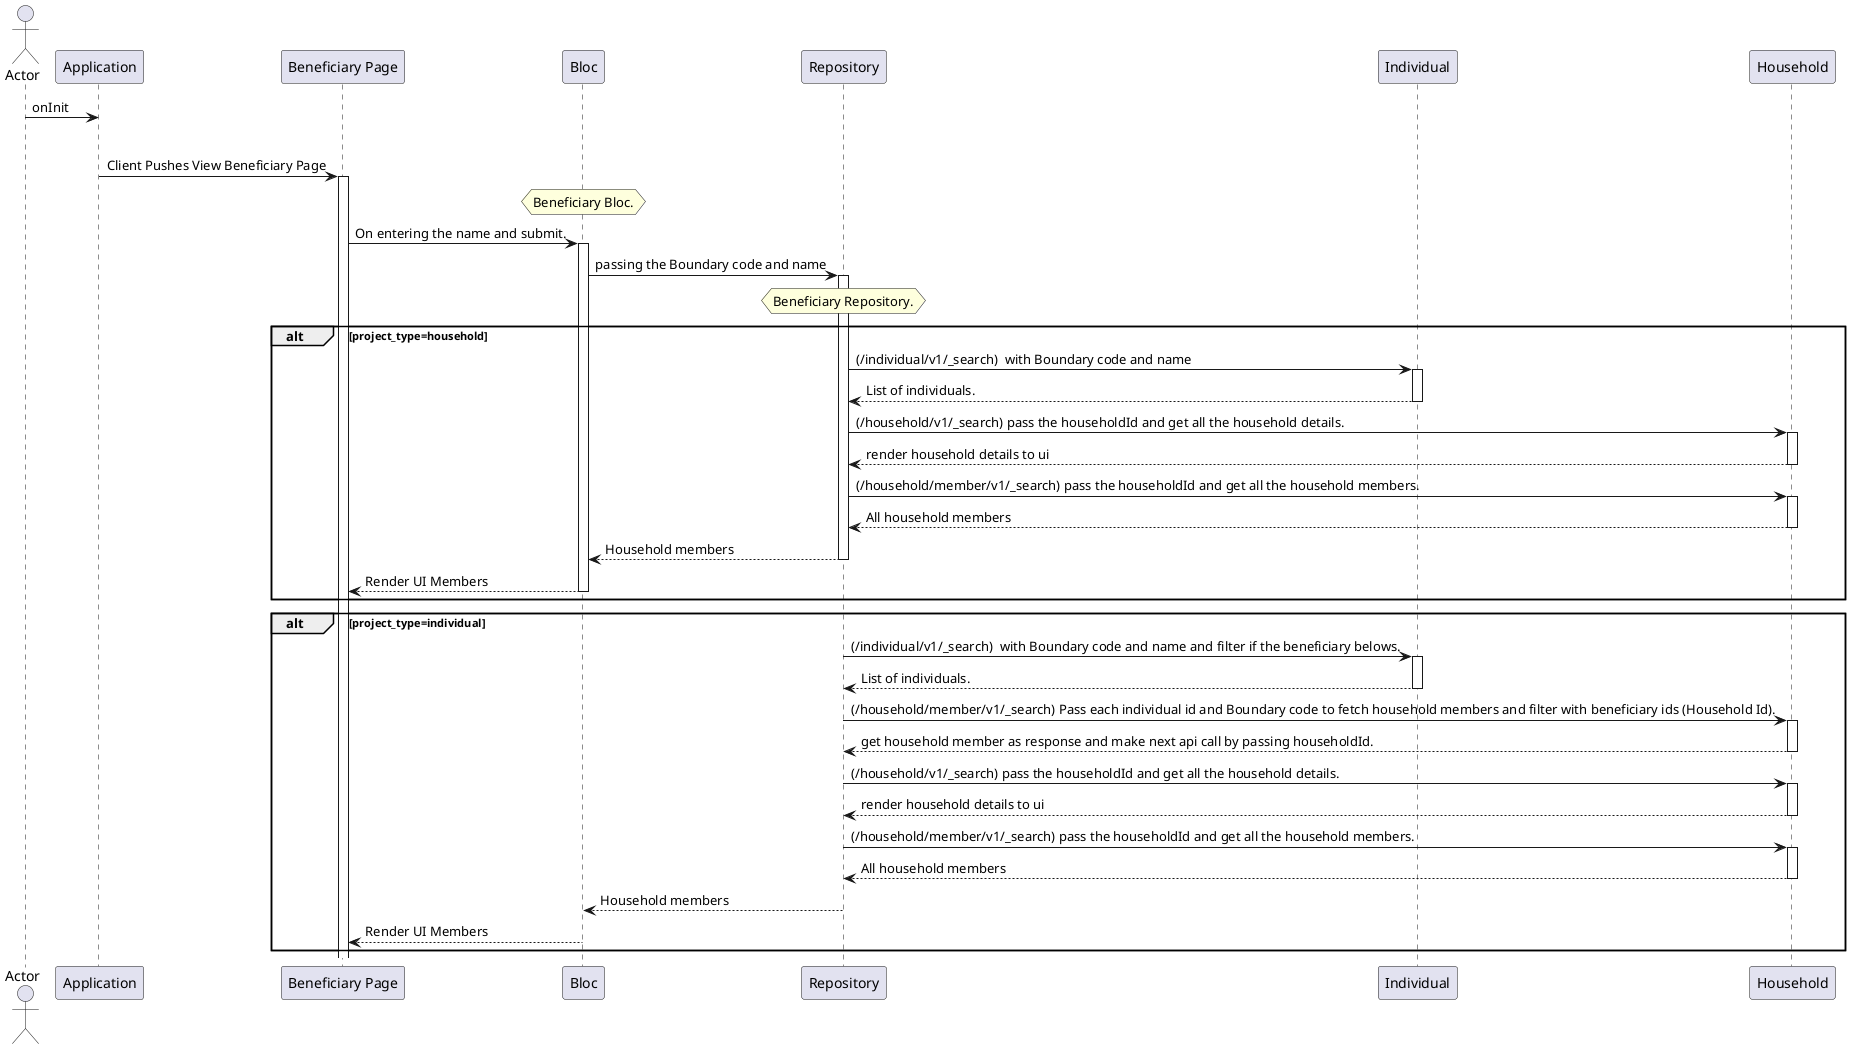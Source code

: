 @startuml Beneficiary Search

actor Actor
participant Application as client
participant "Beneficiary Page" as beneficiary
participant Bloc
participant Repository as repository
participant Individual as individual_service
participant Household as household_service

Actor -> client: onInit
group  View Beneficiary

    autoactivate on


    client -> beneficiary: Client Pushes View Beneficiary Page
    hnote over Bloc : Beneficiary Bloc.
    beneficiary -> Bloc : On entering the name and submit.
    Bloc -> repository : passing the Boundary code and name
    hnote over repository : Beneficiary Repository.

alt project_type=household
    repository -> individual_service : (/individual/v1/_search)  with Boundary code and name
    return List of individuals.

    repository -> household_service : (/household/v1/_search) pass the householdId and get all the household details.
    return render household details to ui

    repository -> household_service : (/household/member/v1/_search) pass the householdId and get all the household members.
    return All household members

    repository --> Bloc: Household members
    Bloc --> beneficiary:  Render UI Members
end

alt project_type=individual 
 repository -> individual_service : (/individual/v1/_search)  with Boundary code and name and filter if the beneficiary belows.
    return List of individuals.
        repository -> household_service: (/household/member/v1/_search) Pass each individual id and Boundary code to fetch household members and filter with beneficiary ids (Household Id).
    return get household member as response and make next api call by passing householdId.
      repository -> household_service : (/household/v1/_search) pass the householdId and get all the household details.
    return render household details to ui

    repository -> household_service : (/household/member/v1/_search) pass the householdId and get all the household members.
    return All household members

    repository --> Bloc: Household members
    Bloc --> beneficiary:  Render UI Members

    autoactivate off
end
@enduml